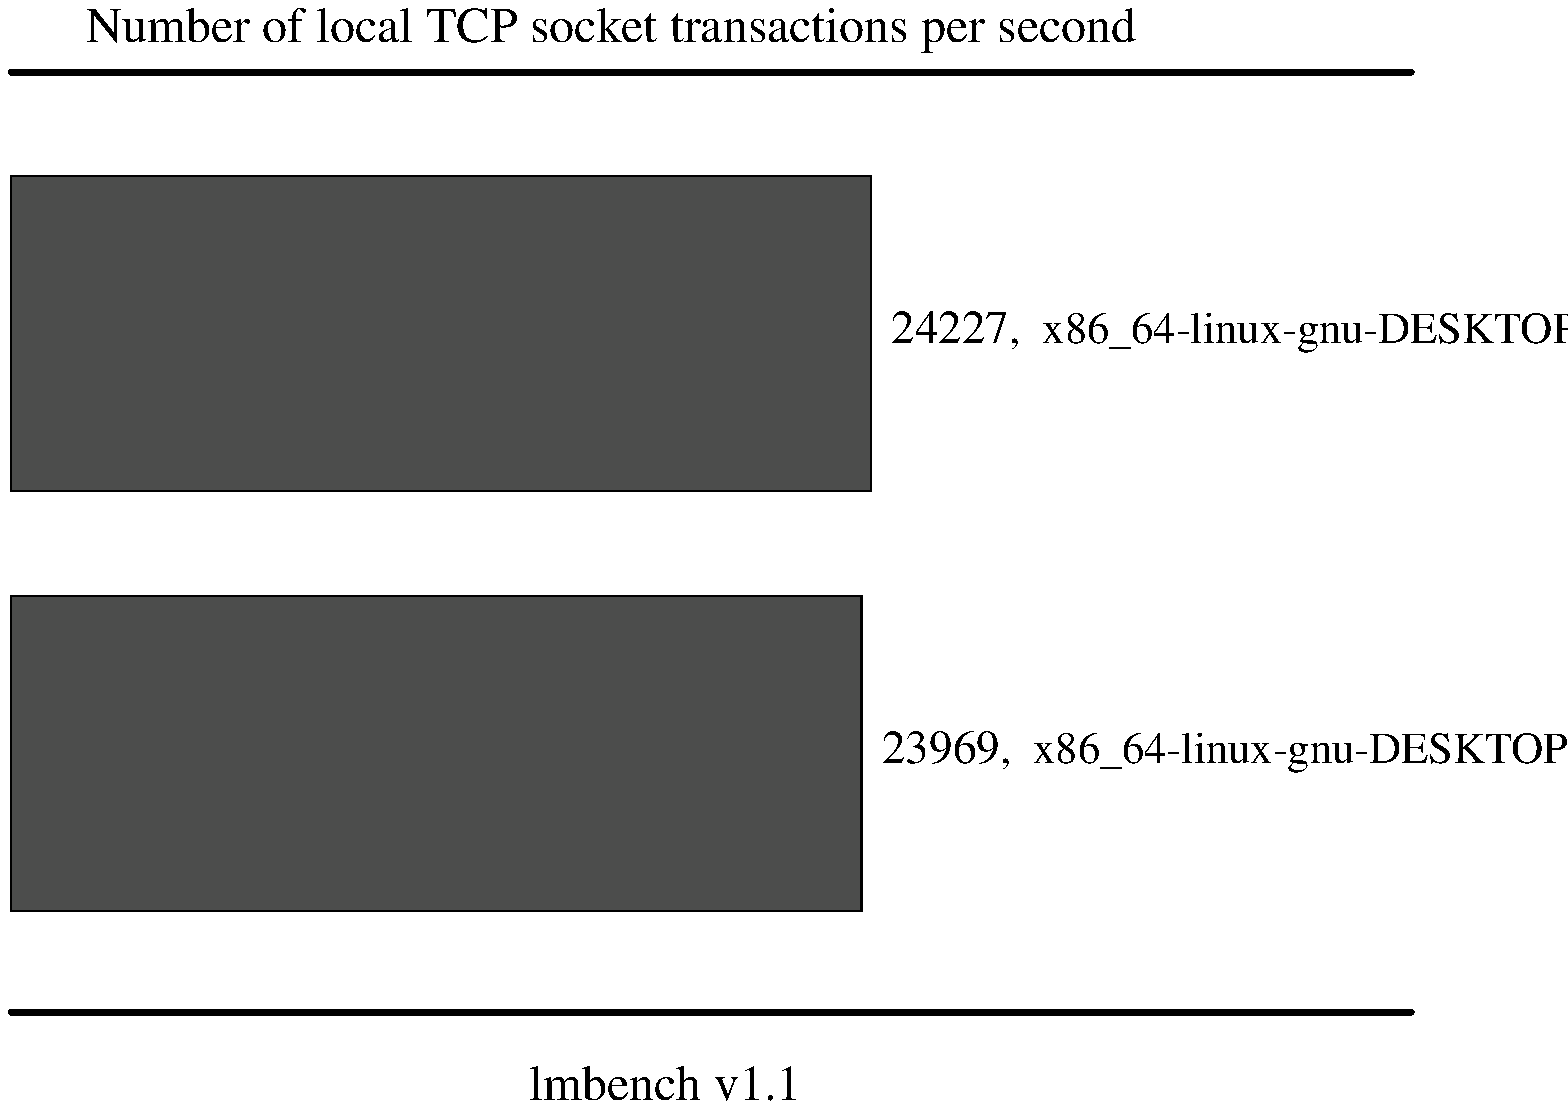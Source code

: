 .sp .75i
.po .23i
.ft R
.ps 16
.vs 21
.ce 100
\s+2Number of local TCP socket transactions per second\s0
.ce 0
.vs 
.PS
.ps 16
.vs 11
[
# Variables, tweek these.
	fillval = .12		# default fill value boxes
	xsize = 4.3		# width of the graph
	ysize = 4.2		# height of the graph
	n = 2
	boxpercent = 75 / 100
	gap = xsize / n * (1 - boxpercent)
	maxdata = 24227
	yscale = ysize / maxdata
	xscale = xsize / maxdata

# Draw the graph borders 
	O:	box invis ht ysize wid xsize
boxht = ysize / n * boxpercent
box fill .7 wid 24227 * xscale with .nw at O.nw - (0, gap /2 + 0 * (ysize/n))
"\s+124227\s0,  x86_64-linux-gnu-DESKTOP-1DB3BLM Linux 5.10.102.1,\  \s+141.2763\ usecs\s0" ljust at last box.e + .1,0
box fill .7 wid 23969 * xscale with .nw at O.nw - (0, gap /2 + 1 * (ysize/n))
"\s+123969\s0,  x86_64-linux-gnu-DESKTOP-1DB3BLM Linux 5.10.102.1,\  \s+141.7202\ usecs\s0" ljust at last box.e + .1,0
]
box invis wid last [].wid + .5 ht last [].ht + .5 with .nw at last [].nw + (-.25, .25)
move to last [].nw + 0,.25
line thick 2 right 7
move to last [].sw - 0,.25
line thick 2 right 7
.PE
.ft
.ps
.vs
.po
.po .5i
.ft R
.ps 16
.vs 21
.sp .5
.ce 100
\s+2lmbench v1.1\s0
.po
.ft
.ps
.vs
.ce 0
